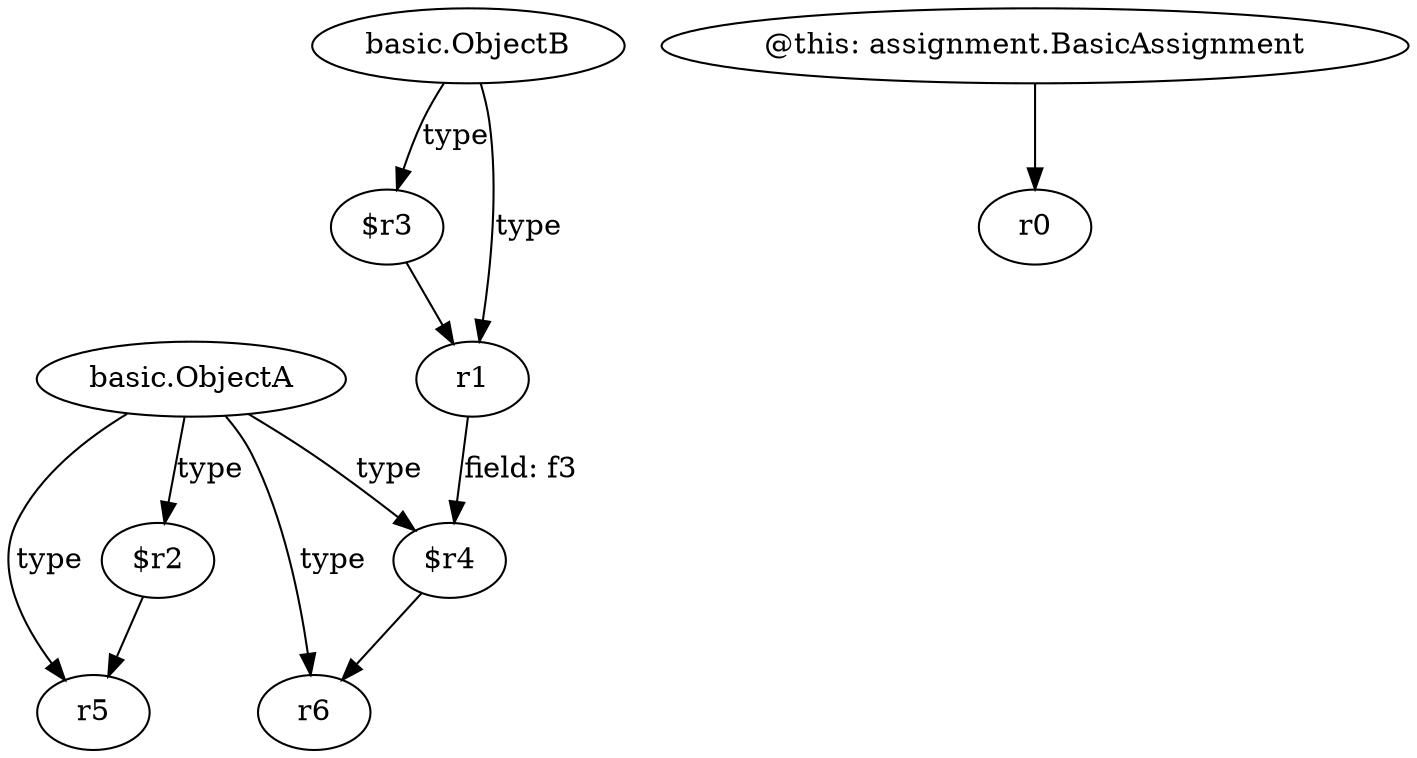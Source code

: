 digraph g {
0[label="$r3"]
1[label="r1"]
0->1[label=""]
2[label="$r2"]
3[label="r5"]
2->3[label=""]
4[label="basic.ObjectB"]
4->0[label="type"]
5[label="basic.ObjectA"]
5->2[label="type"]
6[label="$r4"]
5->6[label="type"]
7[label="@this: assignment.BasicAssignment"]
8[label="r0"]
7->8[label=""]
9[label="r6"]
5->9[label="type"]
1->6[label="field: f3"]
6->9[label=""]
4->1[label="type"]
5->3[label="type"]
}